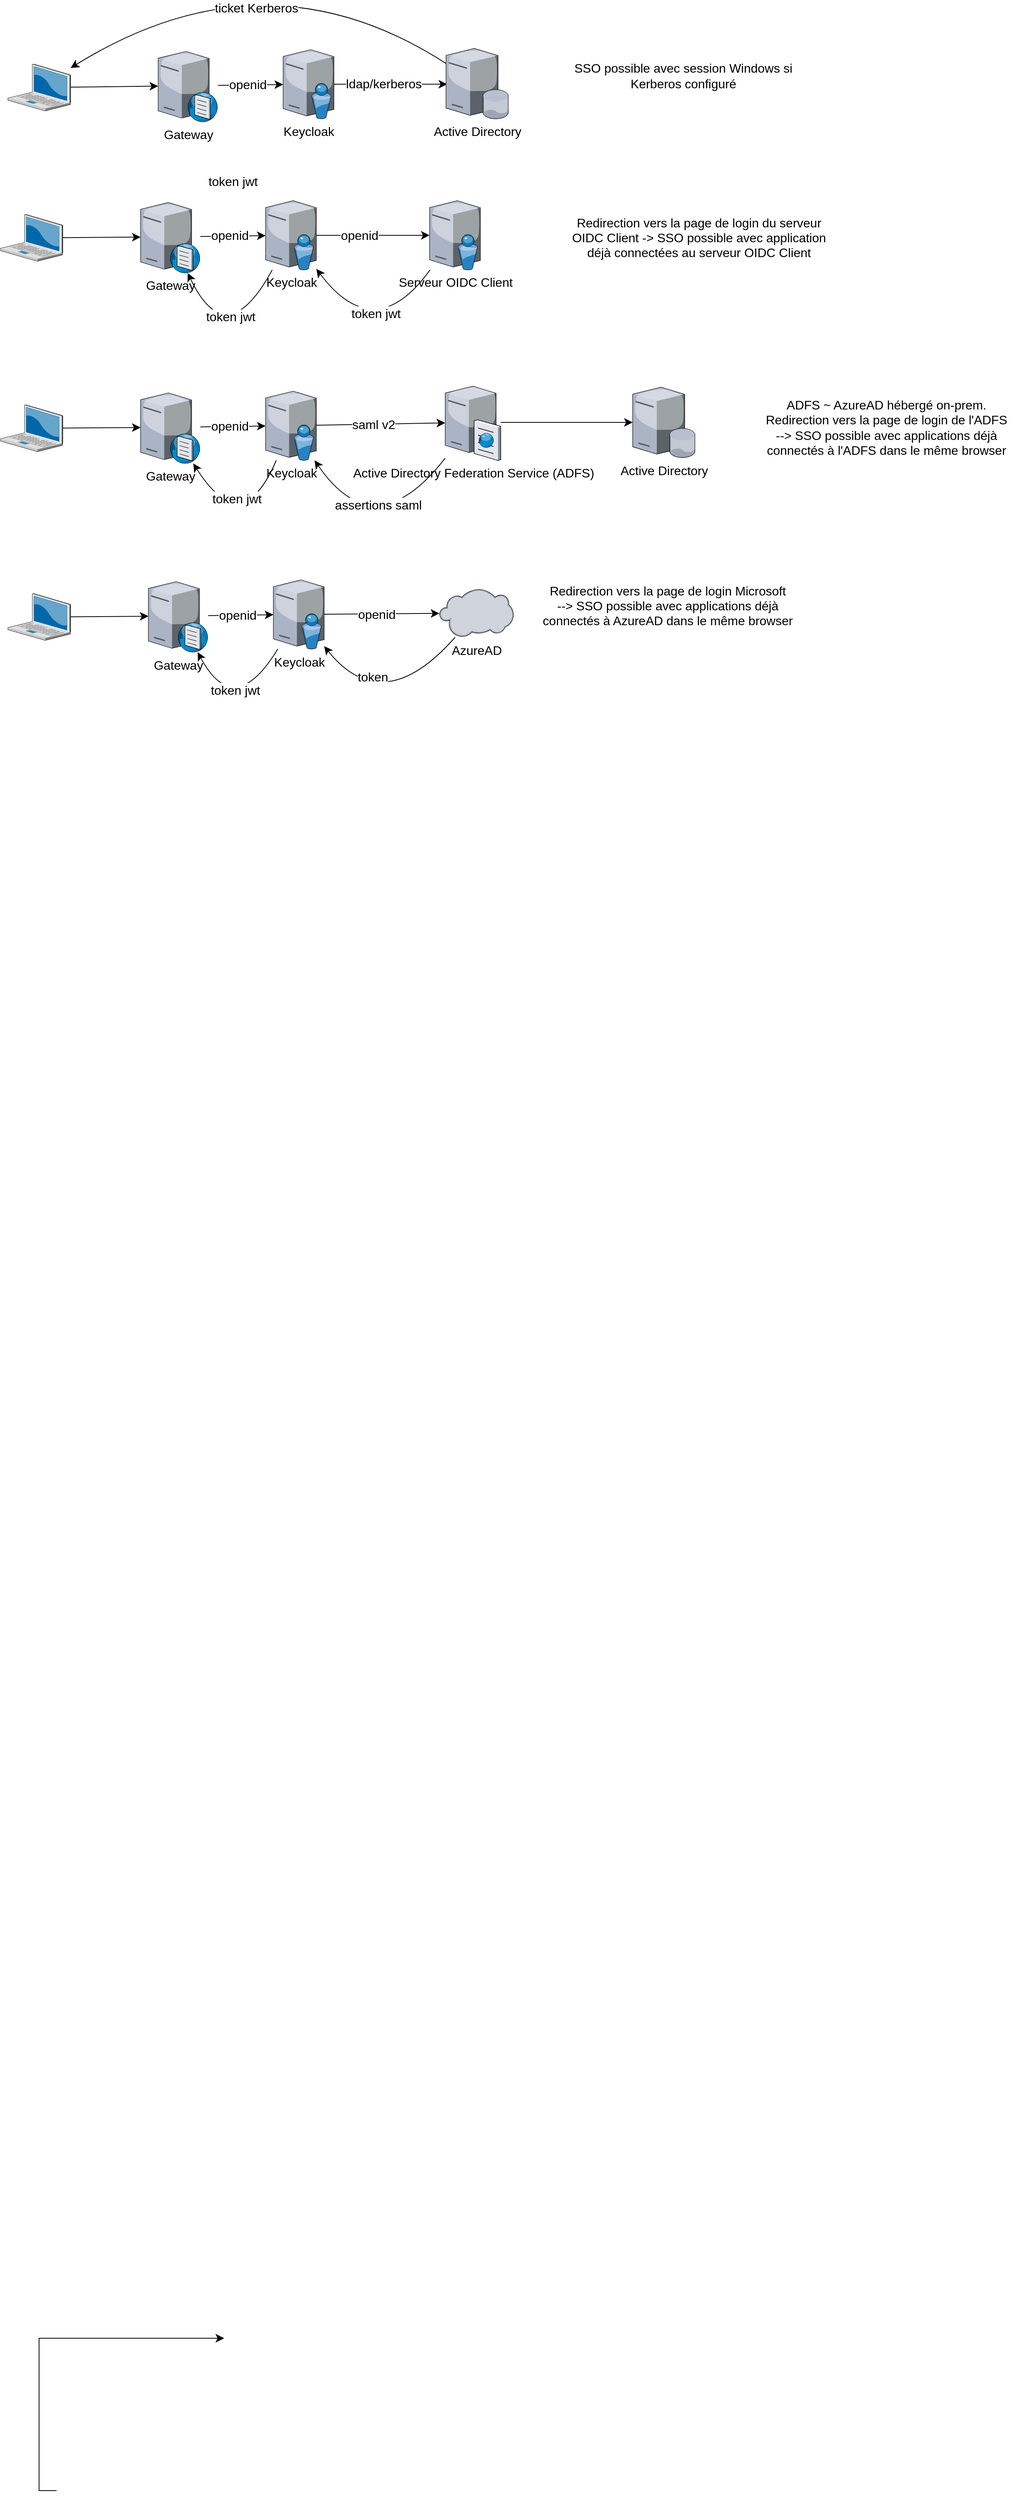 <mxfile version="21.7.5" type="github">
  <diagram name="Page-1" id="HAjE-nJK2nhPseXHy5An">
    <mxGraphModel dx="1434" dy="2093" grid="1" gridSize="10" guides="1" tooltips="1" connect="1" arrows="1" fold="1" page="1" pageScale="1" pageWidth="827" pageHeight="1169" math="0" shadow="0">
      <root>
        <mxCell id="0" />
        <mxCell id="1" parent="0" />
        <mxCell id="fy3cLaKTtEcv1rsZ_gve-9" style="edgeStyle=none;curved=1;rounded=0;orthogonalLoop=1;jettySize=auto;html=1;fontSize=12;startSize=8;endSize=8;" parent="1" source="fy3cLaKTtEcv1rsZ_gve-1" target="fy3cLaKTtEcv1rsZ_gve-5" edge="1">
          <mxGeometry relative="1" as="geometry" />
        </mxCell>
        <mxCell id="fy3cLaKTtEcv1rsZ_gve-1" value="" style="verticalLabelPosition=bottom;sketch=0;aspect=fixed;html=1;verticalAlign=top;strokeColor=none;align=center;outlineConnect=0;shape=mxgraph.citrix.laptop_2;fontSize=16;" parent="1" vertex="1">
          <mxGeometry x="30" y="162.35" width="80.46" height="60" as="geometry" />
        </mxCell>
        <mxCell id="fy3cLaKTtEcv1rsZ_gve-31" style="edgeStyle=none;curved=1;rounded=0;orthogonalLoop=1;jettySize=auto;html=1;fontSize=12;startSize=8;endSize=8;" parent="1" source="fy3cLaKTtEcv1rsZ_gve-2" target="fy3cLaKTtEcv1rsZ_gve-5" edge="1">
          <mxGeometry relative="1" as="geometry">
            <Array as="points">
              <mxPoint x="320" y="341.35" />
            </Array>
          </mxGeometry>
        </mxCell>
        <mxCell id="fy3cLaKTtEcv1rsZ_gve-32" value="token jwt" style="edgeLabel;html=1;align=center;verticalAlign=middle;resizable=0;points=[];fontSize=16;" parent="fy3cLaKTtEcv1rsZ_gve-31" vertex="1" connectable="0">
          <mxGeometry x="-0.35" y="-19" relative="1" as="geometry">
            <mxPoint as="offset" />
          </mxGeometry>
        </mxCell>
        <mxCell id="fy3cLaKTtEcv1rsZ_gve-57" style="edgeStyle=none;curved=1;rounded=0;orthogonalLoop=1;jettySize=auto;html=1;fontSize=12;startSize=8;endSize=8;" parent="1" source="fy3cLaKTtEcv1rsZ_gve-2" target="fy3cLaKTtEcv1rsZ_gve-56" edge="1">
          <mxGeometry relative="1" as="geometry" />
        </mxCell>
        <mxCell id="XG27RBuX0g-okpwn_dzJ-1" value="openid" style="edgeLabel;html=1;align=center;verticalAlign=middle;resizable=0;points=[];fontSize=16;" vertex="1" connectable="0" parent="fy3cLaKTtEcv1rsZ_gve-57">
          <mxGeometry x="-0.393" y="-1" relative="1" as="geometry">
            <mxPoint x="11" y="-1" as="offset" />
          </mxGeometry>
        </mxCell>
        <mxCell id="fy3cLaKTtEcv1rsZ_gve-2" value="Keycloak" style="verticalLabelPosition=bottom;sketch=0;aspect=fixed;html=1;verticalAlign=top;strokeColor=none;align=center;outlineConnect=0;shape=mxgraph.citrix.directory_server;fontSize=16;" parent="1" vertex="1">
          <mxGeometry x="370" y="144.85" width="65" height="88.5" as="geometry" />
        </mxCell>
        <mxCell id="fy3cLaKTtEcv1rsZ_gve-7" style="edgeStyle=none;curved=1;rounded=0;orthogonalLoop=1;jettySize=auto;html=1;fontSize=12;startSize=8;endSize=8;" parent="1" source="fy3cLaKTtEcv1rsZ_gve-5" target="fy3cLaKTtEcv1rsZ_gve-2" edge="1">
          <mxGeometry relative="1" as="geometry" />
        </mxCell>
        <mxCell id="fy3cLaKTtEcv1rsZ_gve-11" value="openid" style="edgeLabel;html=1;align=center;verticalAlign=middle;resizable=0;points=[];fontSize=16;" parent="fy3cLaKTtEcv1rsZ_gve-7" vertex="1" connectable="0">
          <mxGeometry x="-0.1" y="1" relative="1" as="geometry">
            <mxPoint as="offset" />
          </mxGeometry>
        </mxCell>
        <mxCell id="fy3cLaKTtEcv1rsZ_gve-5" value="Gateway" style="verticalLabelPosition=bottom;sketch=0;aspect=fixed;html=1;verticalAlign=top;strokeColor=none;align=center;outlineConnect=0;shape=mxgraph.citrix.dns_server;fontSize=16;" parent="1" vertex="1">
          <mxGeometry x="210" y="144.85" width="76.5" height="92.5" as="geometry" />
        </mxCell>
        <mxCell id="fy3cLaKTtEcv1rsZ_gve-12" style="edgeStyle=none;curved=1;rounded=0;orthogonalLoop=1;jettySize=auto;html=1;fontSize=12;startSize=8;endSize=8;" parent="1" source="fy3cLaKTtEcv1rsZ_gve-13" target="fy3cLaKTtEcv1rsZ_gve-20" edge="1">
          <mxGeometry relative="1" as="geometry" />
        </mxCell>
        <mxCell id="fy3cLaKTtEcv1rsZ_gve-13" value="" style="verticalLabelPosition=bottom;sketch=0;aspect=fixed;html=1;verticalAlign=top;strokeColor=none;align=center;outlineConnect=0;shape=mxgraph.citrix.laptop_2;fontSize=16;" parent="1" vertex="1">
          <mxGeometry x="30" y="406" width="80.46" height="60" as="geometry" />
        </mxCell>
        <mxCell id="fy3cLaKTtEcv1rsZ_gve-14" style="edgeStyle=none;curved=1;rounded=0;orthogonalLoop=1;jettySize=auto;html=1;fontSize=12;startSize=8;endSize=8;" parent="1" source="fy3cLaKTtEcv1rsZ_gve-16" target="fy3cLaKTtEcv1rsZ_gve-46" edge="1">
          <mxGeometry relative="1" as="geometry">
            <mxPoint x="600" y="432.126" as="targetPoint" />
          </mxGeometry>
        </mxCell>
        <mxCell id="fy3cLaKTtEcv1rsZ_gve-15" value="saml v2" style="edgeLabel;html=1;align=center;verticalAlign=middle;resizable=0;points=[];fontSize=16;" parent="fy3cLaKTtEcv1rsZ_gve-14" vertex="1" connectable="0">
          <mxGeometry x="-0.246" relative="1" as="geometry">
            <mxPoint x="11" as="offset" />
          </mxGeometry>
        </mxCell>
        <mxCell id="fy3cLaKTtEcv1rsZ_gve-36" style="edgeStyle=none;curved=1;rounded=0;orthogonalLoop=1;jettySize=auto;html=1;fontSize=12;startSize=8;endSize=8;" parent="1" source="fy3cLaKTtEcv1rsZ_gve-16" target="fy3cLaKTtEcv1rsZ_gve-20" edge="1">
          <mxGeometry relative="1" as="geometry">
            <Array as="points">
              <mxPoint x="340" y="580" />
            </Array>
          </mxGeometry>
        </mxCell>
        <mxCell id="fy3cLaKTtEcv1rsZ_gve-37" value="token jwt" style="edgeLabel;html=1;align=center;verticalAlign=middle;resizable=0;points=[];fontSize=16;" parent="fy3cLaKTtEcv1rsZ_gve-36" vertex="1" connectable="0">
          <mxGeometry x="0.41" y="-23" relative="1" as="geometry">
            <mxPoint as="offset" />
          </mxGeometry>
        </mxCell>
        <mxCell id="fy3cLaKTtEcv1rsZ_gve-16" value="Keycloak" style="verticalLabelPosition=bottom;sketch=0;aspect=fixed;html=1;verticalAlign=top;strokeColor=none;align=center;outlineConnect=0;shape=mxgraph.citrix.directory_server;fontSize=16;" parent="1" vertex="1">
          <mxGeometry x="370" y="388.5" width="65" height="88.5" as="geometry" />
        </mxCell>
        <mxCell id="fy3cLaKTtEcv1rsZ_gve-18" style="edgeStyle=none;curved=1;rounded=0;orthogonalLoop=1;jettySize=auto;html=1;fontSize=12;startSize=8;endSize=8;" parent="1" source="fy3cLaKTtEcv1rsZ_gve-20" target="fy3cLaKTtEcv1rsZ_gve-16" edge="1">
          <mxGeometry relative="1" as="geometry" />
        </mxCell>
        <mxCell id="fy3cLaKTtEcv1rsZ_gve-19" value="openid" style="edgeLabel;html=1;align=center;verticalAlign=middle;resizable=0;points=[];fontSize=16;" parent="fy3cLaKTtEcv1rsZ_gve-18" vertex="1" connectable="0">
          <mxGeometry x="-0.1" y="1" relative="1" as="geometry">
            <mxPoint as="offset" />
          </mxGeometry>
        </mxCell>
        <mxCell id="fy3cLaKTtEcv1rsZ_gve-20" value="Gateway" style="verticalLabelPosition=bottom;sketch=0;aspect=fixed;html=1;verticalAlign=top;strokeColor=none;align=center;outlineConnect=0;shape=mxgraph.citrix.dns_server;fontSize=16;" parent="1" vertex="1">
          <mxGeometry x="210" y="388.5" width="76.5" height="92.5" as="geometry" />
        </mxCell>
        <mxCell id="fy3cLaKTtEcv1rsZ_gve-21" style="edgeStyle=none;curved=1;rounded=0;orthogonalLoop=1;jettySize=auto;html=1;fontSize=12;startSize=8;endSize=8;" parent="1" source="fy3cLaKTtEcv1rsZ_gve-22" target="fy3cLaKTtEcv1rsZ_gve-29" edge="1">
          <mxGeometry relative="1" as="geometry" />
        </mxCell>
        <mxCell id="fy3cLaKTtEcv1rsZ_gve-22" value="" style="verticalLabelPosition=bottom;sketch=0;aspect=fixed;html=1;verticalAlign=top;strokeColor=none;align=center;outlineConnect=0;shape=mxgraph.citrix.laptop_2;fontSize=16;" parent="1" vertex="1">
          <mxGeometry x="40" y="647.5" width="80.46" height="60" as="geometry" />
        </mxCell>
        <mxCell id="fy3cLaKTtEcv1rsZ_gve-23" style="edgeStyle=none;curved=1;rounded=0;orthogonalLoop=1;jettySize=auto;html=1;fontSize=12;startSize=8;endSize=8;" parent="1" source="fy3cLaKTtEcv1rsZ_gve-25" target="fy3cLaKTtEcv1rsZ_gve-30" edge="1">
          <mxGeometry relative="1" as="geometry">
            <mxPoint x="550" y="673.669" as="targetPoint" />
          </mxGeometry>
        </mxCell>
        <mxCell id="fy3cLaKTtEcv1rsZ_gve-24" value="openid" style="edgeLabel;html=1;align=center;verticalAlign=middle;resizable=0;points=[];fontSize=16;" parent="fy3cLaKTtEcv1rsZ_gve-23" vertex="1" connectable="0">
          <mxGeometry x="-0.246" relative="1" as="geometry">
            <mxPoint x="11" as="offset" />
          </mxGeometry>
        </mxCell>
        <mxCell id="fy3cLaKTtEcv1rsZ_gve-40" style="edgeStyle=none;curved=1;rounded=0;orthogonalLoop=1;jettySize=auto;html=1;fontSize=12;startSize=8;endSize=8;" parent="1" source="fy3cLaKTtEcv1rsZ_gve-25" target="fy3cLaKTtEcv1rsZ_gve-29" edge="1">
          <mxGeometry relative="1" as="geometry">
            <Array as="points">
              <mxPoint x="330" y="810" />
            </Array>
          </mxGeometry>
        </mxCell>
        <mxCell id="fy3cLaKTtEcv1rsZ_gve-41" value="token jwt" style="edgeLabel;html=1;align=center;verticalAlign=middle;resizable=0;points=[];fontSize=16;" parent="fy3cLaKTtEcv1rsZ_gve-40" vertex="1" connectable="0">
          <mxGeometry x="0.368" y="-19" relative="1" as="geometry">
            <mxPoint as="offset" />
          </mxGeometry>
        </mxCell>
        <mxCell id="fy3cLaKTtEcv1rsZ_gve-25" value="Keycloak" style="verticalLabelPosition=bottom;sketch=0;aspect=fixed;html=1;verticalAlign=top;strokeColor=none;align=center;outlineConnect=0;shape=mxgraph.citrix.directory_server;fontSize=16;" parent="1" vertex="1">
          <mxGeometry x="380" y="630" width="65" height="88.5" as="geometry" />
        </mxCell>
        <mxCell id="fy3cLaKTtEcv1rsZ_gve-27" style="edgeStyle=none;curved=1;rounded=0;orthogonalLoop=1;jettySize=auto;html=1;fontSize=12;startSize=8;endSize=8;" parent="1" source="fy3cLaKTtEcv1rsZ_gve-29" target="fy3cLaKTtEcv1rsZ_gve-25" edge="1">
          <mxGeometry relative="1" as="geometry" />
        </mxCell>
        <mxCell id="fy3cLaKTtEcv1rsZ_gve-28" value="openid" style="edgeLabel;html=1;align=center;verticalAlign=middle;resizable=0;points=[];fontSize=16;" parent="fy3cLaKTtEcv1rsZ_gve-27" vertex="1" connectable="0">
          <mxGeometry x="-0.1" y="1" relative="1" as="geometry">
            <mxPoint as="offset" />
          </mxGeometry>
        </mxCell>
        <mxCell id="fy3cLaKTtEcv1rsZ_gve-29" value="Gateway" style="verticalLabelPosition=bottom;sketch=0;aspect=fixed;html=1;verticalAlign=top;strokeColor=none;align=center;outlineConnect=0;shape=mxgraph.citrix.dns_server;fontSize=16;" parent="1" vertex="1">
          <mxGeometry x="220" y="630" width="76.5" height="92.5" as="geometry" />
        </mxCell>
        <mxCell id="fy3cLaKTtEcv1rsZ_gve-38" style="edgeStyle=none;curved=1;rounded=0;orthogonalLoop=1;jettySize=auto;html=1;fontSize=12;startSize=8;endSize=8;" parent="1" source="fy3cLaKTtEcv1rsZ_gve-30" target="fy3cLaKTtEcv1rsZ_gve-25" edge="1">
          <mxGeometry relative="1" as="geometry">
            <Array as="points">
              <mxPoint x="520" y="808.5" />
            </Array>
          </mxGeometry>
        </mxCell>
        <mxCell id="fy3cLaKTtEcv1rsZ_gve-39" value="token" style="edgeLabel;html=1;align=center;verticalAlign=middle;resizable=0;points=[];fontSize=16;" parent="fy3cLaKTtEcv1rsZ_gve-38" vertex="1" connectable="0">
          <mxGeometry x="0.471" y="-24" relative="1" as="geometry">
            <mxPoint as="offset" />
          </mxGeometry>
        </mxCell>
        <mxCell id="fy3cLaKTtEcv1rsZ_gve-30" value="AzureAD" style="verticalLabelPosition=bottom;sketch=0;aspect=fixed;html=1;verticalAlign=top;strokeColor=none;align=center;outlineConnect=0;shape=mxgraph.citrix.cloud;fontSize=16;" parent="1" vertex="1">
          <mxGeometry x="592.5" y="641.5" width="95" height="62" as="geometry" />
        </mxCell>
        <mxCell id="fy3cLaKTtEcv1rsZ_gve-43" value="ADFS ~ AzureAD hébergé on-prem.&lt;br&gt;Redirection vers la page de login de l&#39;ADFS&lt;br&gt;--&amp;gt; SSO possible avec applications déjà connectés à l&#39;ADFS dans le même browser" style="text;html=1;strokeColor=none;fillColor=none;align=center;verticalAlign=middle;whiteSpace=wrap;rounded=0;fontSize=16;" parent="1" vertex="1">
          <mxGeometry x="990" y="419.75" width="350" height="30" as="geometry" />
        </mxCell>
        <mxCell id="fy3cLaKTtEcv1rsZ_gve-44" value="Redirection vers la page de login Microsoft &lt;br&gt;--&amp;gt; SSO possible avec applications déjà connectés à AzureAD dans le même browser" style="text;html=1;strokeColor=none;fillColor=none;align=center;verticalAlign=middle;whiteSpace=wrap;rounded=0;fontSize=16;" parent="1" vertex="1">
          <mxGeometry x="710" y="647.5" width="350" height="30" as="geometry" />
        </mxCell>
        <mxCell id="fy3cLaKTtEcv1rsZ_gve-48" style="edgeStyle=none;curved=1;rounded=0;orthogonalLoop=1;jettySize=auto;html=1;fontSize=12;startSize=8;endSize=8;" parent="1" source="fy3cLaKTtEcv1rsZ_gve-46" target="fy3cLaKTtEcv1rsZ_gve-47" edge="1">
          <mxGeometry relative="1" as="geometry" />
        </mxCell>
        <mxCell id="XG27RBuX0g-okpwn_dzJ-23" style="edgeStyle=none;curved=1;rounded=0;orthogonalLoop=1;jettySize=auto;html=1;fontSize=12;startSize=8;endSize=8;" edge="1" parent="1" source="fy3cLaKTtEcv1rsZ_gve-46" target="fy3cLaKTtEcv1rsZ_gve-16">
          <mxGeometry relative="1" as="geometry">
            <Array as="points">
              <mxPoint x="510" y="590" />
            </Array>
          </mxGeometry>
        </mxCell>
        <mxCell id="XG27RBuX0g-okpwn_dzJ-24" value="assertions saml" style="edgeLabel;html=1;align=center;verticalAlign=middle;resizable=0;points=[];fontSize=16;" vertex="1" connectable="0" parent="XG27RBuX0g-okpwn_dzJ-23">
          <mxGeometry x="-0.295" y="-31" relative="1" as="geometry">
            <mxPoint as="offset" />
          </mxGeometry>
        </mxCell>
        <mxCell id="fy3cLaKTtEcv1rsZ_gve-46" value="Active Directory Federation Service (ADFS)" style="verticalLabelPosition=bottom;sketch=0;aspect=fixed;html=1;verticalAlign=top;strokeColor=none;align=center;outlineConnect=0;shape=mxgraph.citrix.ftp_server;fontSize=16;" parent="1" vertex="1">
          <mxGeometry x="600" y="380" width="71" height="97" as="geometry" />
        </mxCell>
        <mxCell id="fy3cLaKTtEcv1rsZ_gve-47" value="Active Directory" style="verticalLabelPosition=bottom;sketch=0;aspect=fixed;html=1;verticalAlign=top;strokeColor=none;align=center;outlineConnect=0;shape=mxgraph.citrix.database_server;fontSize=16;" parent="1" vertex="1">
          <mxGeometry x="840" y="383.5" width="80" height="90" as="geometry" />
        </mxCell>
        <mxCell id="XG27RBuX0g-okpwn_dzJ-21" style="edgeStyle=none;curved=1;rounded=0;orthogonalLoop=1;jettySize=auto;html=1;fontSize=12;startSize=8;endSize=8;" edge="1" parent="1" source="fy3cLaKTtEcv1rsZ_gve-56" target="fy3cLaKTtEcv1rsZ_gve-2">
          <mxGeometry relative="1" as="geometry">
            <Array as="points">
              <mxPoint x="510" y="331.35" />
            </Array>
          </mxGeometry>
        </mxCell>
        <mxCell id="XG27RBuX0g-okpwn_dzJ-22" value="token jwt" style="edgeLabel;html=1;align=center;verticalAlign=middle;resizable=0;points=[];fontSize=16;" vertex="1" connectable="0" parent="XG27RBuX0g-okpwn_dzJ-21">
          <mxGeometry x="-0.304" y="-24" relative="1" as="geometry">
            <mxPoint as="offset" />
          </mxGeometry>
        </mxCell>
        <mxCell id="fy3cLaKTtEcv1rsZ_gve-56" value="Serveur OIDC Client" style="verticalLabelPosition=bottom;sketch=0;aspect=fixed;html=1;verticalAlign=top;strokeColor=none;align=center;outlineConnect=0;shape=mxgraph.citrix.directory_server;fontSize=16;" parent="1" vertex="1">
          <mxGeometry x="580" y="144.85" width="65" height="88.5" as="geometry" />
        </mxCell>
        <mxCell id="fy3cLaKTtEcv1rsZ_gve-153" style="edgeStyle=none;rounded=0;orthogonalLoop=1;jettySize=auto;html=1;fontSize=12;startSize=8;endSize=8;" parent="1" target="fy3cLaKTtEcv1rsZ_gve-151" edge="1">
          <mxGeometry relative="1" as="geometry">
            <mxPoint x="102.5" y="3075" as="sourcePoint" />
            <mxPoint x="317" y="2880" as="targetPoint" />
            <Array as="points">
              <mxPoint x="80" y="3075" />
              <mxPoint x="80" y="2880" />
            </Array>
          </mxGeometry>
        </mxCell>
        <mxCell id="fy3cLaKTtEcv1rsZ_gve-156" style="edgeStyle=none;rounded=0;orthogonalLoop=1;jettySize=auto;html=1;fontSize=12;startSize=8;endSize=8;" parent="1" target="fy3cLaKTtEcv1rsZ_gve-152" edge="1">
          <mxGeometry relative="1" as="geometry">
            <Array as="points">
              <mxPoint x="80" y="3251" />
              <mxPoint x="80" y="3380" />
              <mxPoint x="80" y="3426" />
            </Array>
            <mxPoint x="102.5" y="3251" as="sourcePoint" />
          </mxGeometry>
        </mxCell>
        <mxCell id="XG27RBuX0g-okpwn_dzJ-3" style="edgeStyle=none;curved=1;rounded=0;orthogonalLoop=1;jettySize=auto;html=1;fontSize=12;startSize=8;endSize=8;" edge="1" parent="1" source="XG27RBuX0g-okpwn_dzJ-4" target="XG27RBuX0g-okpwn_dzJ-12">
          <mxGeometry relative="1" as="geometry" />
        </mxCell>
        <mxCell id="XG27RBuX0g-okpwn_dzJ-4" value="" style="verticalLabelPosition=bottom;sketch=0;aspect=fixed;html=1;verticalAlign=top;strokeColor=none;align=center;outlineConnect=0;shape=mxgraph.citrix.laptop_2;fontSize=16;" vertex="1" parent="1">
          <mxGeometry x="40" y="-30" width="80.46" height="60" as="geometry" />
        </mxCell>
        <mxCell id="XG27RBuX0g-okpwn_dzJ-5" value="token jwt" style="edgeLabel;html=1;align=center;verticalAlign=middle;resizable=0;points=[];fontSize=16;" vertex="1" connectable="0" parent="1">
          <mxGeometry x="327.633" y="119.998" as="geometry" />
        </mxCell>
        <mxCell id="XG27RBuX0g-okpwn_dzJ-6" style="edgeStyle=none;curved=1;rounded=0;orthogonalLoop=1;jettySize=auto;html=1;fontSize=12;startSize=8;endSize=8;" edge="1" parent="1" source="XG27RBuX0g-okpwn_dzJ-8">
          <mxGeometry relative="1" as="geometry">
            <mxPoint x="602.5" y="-4.25" as="targetPoint" />
          </mxGeometry>
        </mxCell>
        <mxCell id="XG27RBuX0g-okpwn_dzJ-7" value="ldap/kerberos" style="edgeLabel;html=1;align=center;verticalAlign=middle;resizable=0;points=[];fontSize=16;" vertex="1" connectable="0" parent="XG27RBuX0g-okpwn_dzJ-6">
          <mxGeometry x="-0.393" y="-1" relative="1" as="geometry">
            <mxPoint x="19" y="-2" as="offset" />
          </mxGeometry>
        </mxCell>
        <mxCell id="XG27RBuX0g-okpwn_dzJ-8" value="Keycloak" style="verticalLabelPosition=bottom;sketch=0;aspect=fixed;html=1;verticalAlign=top;strokeColor=none;align=center;outlineConnect=0;shape=mxgraph.citrix.directory_server;fontSize=16;" vertex="1" parent="1">
          <mxGeometry x="392.5" y="-48.5" width="65" height="88.5" as="geometry" />
        </mxCell>
        <mxCell id="XG27RBuX0g-okpwn_dzJ-17" style="edgeStyle=none;curved=1;rounded=0;orthogonalLoop=1;jettySize=auto;html=1;fontSize=12;startSize=8;endSize=8;" edge="1" parent="1" source="XG27RBuX0g-okpwn_dzJ-9" target="XG27RBuX0g-okpwn_dzJ-4">
          <mxGeometry relative="1" as="geometry">
            <Array as="points">
              <mxPoint x="370" y="-180" />
            </Array>
          </mxGeometry>
        </mxCell>
        <mxCell id="XG27RBuX0g-okpwn_dzJ-18" value="ticket Kerberos" style="edgeLabel;html=1;align=center;verticalAlign=middle;resizable=0;points=[];fontSize=16;" vertex="1" connectable="0" parent="XG27RBuX0g-okpwn_dzJ-17">
          <mxGeometry x="0.148" y="60" relative="1" as="geometry">
            <mxPoint as="offset" />
          </mxGeometry>
        </mxCell>
        <mxCell id="XG27RBuX0g-okpwn_dzJ-9" value="Active Directory" style="verticalLabelPosition=bottom;sketch=0;aspect=fixed;html=1;verticalAlign=top;strokeColor=none;align=center;outlineConnect=0;shape=mxgraph.citrix.database_server;fontSize=16;" vertex="1" parent="1">
          <mxGeometry x="601" y="-50" width="80" height="90" as="geometry" />
        </mxCell>
        <mxCell id="XG27RBuX0g-okpwn_dzJ-10" style="edgeStyle=none;curved=1;rounded=0;orthogonalLoop=1;jettySize=auto;html=1;fontSize=12;startSize=8;endSize=8;" edge="1" parent="1" source="XG27RBuX0g-okpwn_dzJ-12" target="XG27RBuX0g-okpwn_dzJ-8">
          <mxGeometry relative="1" as="geometry" />
        </mxCell>
        <mxCell id="XG27RBuX0g-okpwn_dzJ-11" value="openid" style="edgeLabel;html=1;align=center;verticalAlign=middle;resizable=0;points=[];fontSize=16;" vertex="1" connectable="0" parent="XG27RBuX0g-okpwn_dzJ-10">
          <mxGeometry x="-0.1" y="1" relative="1" as="geometry">
            <mxPoint as="offset" />
          </mxGeometry>
        </mxCell>
        <mxCell id="XG27RBuX0g-okpwn_dzJ-12" value="Gateway" style="verticalLabelPosition=bottom;sketch=0;aspect=fixed;html=1;verticalAlign=top;strokeColor=none;align=center;outlineConnect=0;shape=mxgraph.citrix.dns_server;fontSize=16;" vertex="1" parent="1">
          <mxGeometry x="232.5" y="-48.5" width="76.5" height="92.5" as="geometry" />
        </mxCell>
        <mxCell id="XG27RBuX0g-okpwn_dzJ-19" value="SSO possible avec session Windows si Kerberos configuré" style="text;html=1;strokeColor=none;fillColor=none;align=center;verticalAlign=middle;whiteSpace=wrap;rounded=0;fontSize=16;" vertex="1" parent="1">
          <mxGeometry x="730" y="-30" width="350" height="30" as="geometry" />
        </mxCell>
        <mxCell id="XG27RBuX0g-okpwn_dzJ-20" value="Redirection vers la page de login du serveur OIDC Client -&amp;gt; SSO possible avec application déjà connectées au serveur OIDC Client" style="text;html=1;strokeColor=none;fillColor=none;align=center;verticalAlign=middle;whiteSpace=wrap;rounded=0;fontSize=16;" vertex="1" parent="1">
          <mxGeometry x="750" y="177.35" width="350" height="30" as="geometry" />
        </mxCell>
      </root>
    </mxGraphModel>
  </diagram>
</mxfile>
